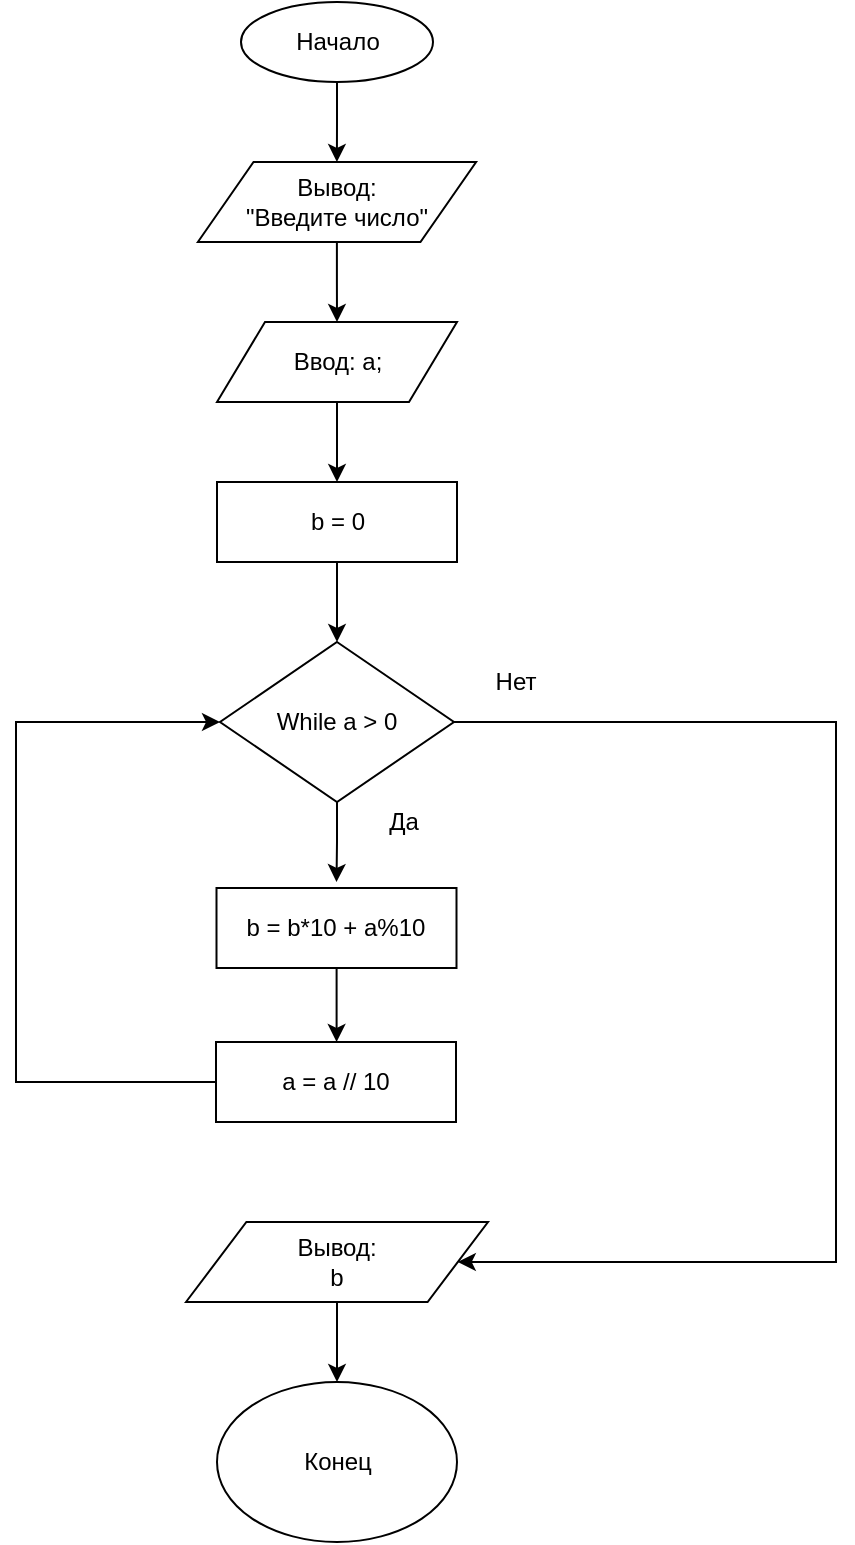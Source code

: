 <mxfile version="13.0.1" type="device"><diagram id="C5RBs43oDa-KdzZeNtuy" name="Page-1"><mxGraphModel dx="865" dy="416" grid="1" gridSize="10" guides="1" tooltips="1" connect="1" arrows="1" fold="1" page="1" pageScale="1" pageWidth="827" pageHeight="1169" math="0" shadow="0"><root><mxCell id="WIyWlLk6GJQsqaUBKTNV-0"/><mxCell id="WIyWlLk6GJQsqaUBKTNV-1" parent="WIyWlLk6GJQsqaUBKTNV-0"/><mxCell id="dPEVJsvfHIY1bp6v8tBf-12" style="edgeStyle=orthogonalEdgeStyle;rounded=0;orthogonalLoop=1;jettySize=auto;html=1;exitX=0.5;exitY=1;exitDx=0;exitDy=0;" edge="1" parent="WIyWlLk6GJQsqaUBKTNV-1" source="dPEVJsvfHIY1bp6v8tBf-0" target="dPEVJsvfHIY1bp6v8tBf-2"><mxGeometry relative="1" as="geometry"/></mxCell><mxCell id="dPEVJsvfHIY1bp6v8tBf-0" value="Начало" style="ellipse;whiteSpace=wrap;html=1;" vertex="1" parent="WIyWlLk6GJQsqaUBKTNV-1"><mxGeometry x="352.5" width="96" height="40" as="geometry"/></mxCell><mxCell id="dPEVJsvfHIY1bp6v8tBf-13" style="edgeStyle=orthogonalEdgeStyle;rounded=0;orthogonalLoop=1;jettySize=auto;html=1;entryX=0.5;entryY=0;entryDx=0;entryDy=0;" edge="1" parent="WIyWlLk6GJQsqaUBKTNV-1" source="dPEVJsvfHIY1bp6v8tBf-2" target="dPEVJsvfHIY1bp6v8tBf-3"><mxGeometry relative="1" as="geometry"/></mxCell><mxCell id="dPEVJsvfHIY1bp6v8tBf-2" value="Вывод:&lt;br&gt;&quot;Введите число&quot;" style="shape=parallelogram;perimeter=parallelogramPerimeter;whiteSpace=wrap;html=1;" vertex="1" parent="WIyWlLk6GJQsqaUBKTNV-1"><mxGeometry x="330.94" y="80" width="139.12" height="40" as="geometry"/></mxCell><mxCell id="dPEVJsvfHIY1bp6v8tBf-106" style="edgeStyle=orthogonalEdgeStyle;rounded=0;orthogonalLoop=1;jettySize=auto;html=1;entryX=0.5;entryY=0;entryDx=0;entryDy=0;" edge="1" parent="WIyWlLk6GJQsqaUBKTNV-1" source="dPEVJsvfHIY1bp6v8tBf-3" target="dPEVJsvfHIY1bp6v8tBf-104"><mxGeometry relative="1" as="geometry"><mxPoint x="401" y="240" as="targetPoint"/></mxGeometry></mxCell><mxCell id="dPEVJsvfHIY1bp6v8tBf-3" value="Ввод: a;&lt;br&gt;" style="shape=parallelogram;perimeter=parallelogramPerimeter;whiteSpace=wrap;html=1;" vertex="1" parent="WIyWlLk6GJQsqaUBKTNV-1"><mxGeometry x="340.5" y="160" width="120" height="40" as="geometry"/></mxCell><mxCell id="dPEVJsvfHIY1bp6v8tBf-117" style="edgeStyle=orthogonalEdgeStyle;rounded=0;orthogonalLoop=1;jettySize=auto;html=1;entryX=0.5;entryY=0;entryDx=0;entryDy=0;" edge="1" parent="WIyWlLk6GJQsqaUBKTNV-1" source="dPEVJsvfHIY1bp6v8tBf-6"><mxGeometry relative="1" as="geometry"><mxPoint x="400.25" y="440" as="targetPoint"/></mxGeometry></mxCell><mxCell id="dPEVJsvfHIY1bp6v8tBf-128" style="edgeStyle=orthogonalEdgeStyle;rounded=0;orthogonalLoop=1;jettySize=auto;html=1;entryX=1;entryY=0.5;entryDx=0;entryDy=0;" edge="1" parent="WIyWlLk6GJQsqaUBKTNV-1" source="dPEVJsvfHIY1bp6v8tBf-6" target="dPEVJsvfHIY1bp6v8tBf-126"><mxGeometry relative="1" as="geometry"><Array as="points"><mxPoint x="650" y="360"/><mxPoint x="650" y="630"/></Array></mxGeometry></mxCell><mxCell id="dPEVJsvfHIY1bp6v8tBf-6" value="While a &amp;gt; 0" style="rhombus;whiteSpace=wrap;html=1;" vertex="1" parent="WIyWlLk6GJQsqaUBKTNV-1"><mxGeometry x="342" y="320" width="117" height="80" as="geometry"/></mxCell><mxCell id="dPEVJsvfHIY1bp6v8tBf-57" value="Конец" style="ellipse;whiteSpace=wrap;html=1;" vertex="1" parent="WIyWlLk6GJQsqaUBKTNV-1"><mxGeometry x="340.5" y="690" width="120" height="80" as="geometry"/></mxCell><mxCell id="dPEVJsvfHIY1bp6v8tBf-79" value="Нет" style="text;html=1;strokeColor=none;fillColor=none;align=center;verticalAlign=middle;whiteSpace=wrap;rounded=0;" vertex="1" parent="WIyWlLk6GJQsqaUBKTNV-1"><mxGeometry x="470.06" y="330" width="40" height="20" as="geometry"/></mxCell><mxCell id="dPEVJsvfHIY1bp6v8tBf-108" style="edgeStyle=orthogonalEdgeStyle;rounded=0;orthogonalLoop=1;jettySize=auto;html=1;exitX=0.5;exitY=1;exitDx=0;exitDy=0;entryX=0.5;entryY=0;entryDx=0;entryDy=0;" edge="1" parent="WIyWlLk6GJQsqaUBKTNV-1" source="dPEVJsvfHIY1bp6v8tBf-104" target="dPEVJsvfHIY1bp6v8tBf-6"><mxGeometry relative="1" as="geometry"><mxPoint x="399" y="320" as="targetPoint"/></mxGeometry></mxCell><mxCell id="dPEVJsvfHIY1bp6v8tBf-104" value="&lt;span&gt;b = 0&lt;/span&gt;" style="rounded=0;whiteSpace=wrap;html=1;" vertex="1" parent="WIyWlLk6GJQsqaUBKTNV-1"><mxGeometry x="340.5" y="240" width="120" height="40" as="geometry"/></mxCell><mxCell id="dPEVJsvfHIY1bp6v8tBf-135" style="edgeStyle=orthogonalEdgeStyle;rounded=0;orthogonalLoop=1;jettySize=auto;html=1;entryX=0;entryY=0.5;entryDx=0;entryDy=0;" edge="1" parent="WIyWlLk6GJQsqaUBKTNV-1" source="dPEVJsvfHIY1bp6v8tBf-113" target="dPEVJsvfHIY1bp6v8tBf-6"><mxGeometry relative="1" as="geometry"><Array as="points"><mxPoint x="240" y="540"/><mxPoint x="240" y="360"/></Array></mxGeometry></mxCell><mxCell id="dPEVJsvfHIY1bp6v8tBf-113" value="a = a // 10" style="rounded=0;whiteSpace=wrap;html=1;" vertex="1" parent="WIyWlLk6GJQsqaUBKTNV-1"><mxGeometry x="340" y="520" width="120" height="40" as="geometry"/></mxCell><mxCell id="dPEVJsvfHIY1bp6v8tBf-129" style="edgeStyle=orthogonalEdgeStyle;rounded=0;orthogonalLoop=1;jettySize=auto;html=1;entryX=0.5;entryY=0;entryDx=0;entryDy=0;" edge="1" parent="WIyWlLk6GJQsqaUBKTNV-1" source="dPEVJsvfHIY1bp6v8tBf-126" target="dPEVJsvfHIY1bp6v8tBf-57"><mxGeometry relative="1" as="geometry"/></mxCell><mxCell id="dPEVJsvfHIY1bp6v8tBf-126" value="Вывод:&lt;br&gt;b" style="shape=parallelogram;perimeter=parallelogramPerimeter;whiteSpace=wrap;html=1;" vertex="1" parent="WIyWlLk6GJQsqaUBKTNV-1"><mxGeometry x="325" y="610" width="151" height="40" as="geometry"/></mxCell><mxCell id="dPEVJsvfHIY1bp6v8tBf-134" style="edgeStyle=orthogonalEdgeStyle;rounded=0;orthogonalLoop=1;jettySize=auto;html=1;" edge="1" parent="WIyWlLk6GJQsqaUBKTNV-1" source="dPEVJsvfHIY1bp6v8tBf-131"><mxGeometry relative="1" as="geometry"><mxPoint x="400" y="520" as="targetPoint"/><Array as="points"><mxPoint x="400" y="520"/><mxPoint x="400" y="520"/></Array></mxGeometry></mxCell><mxCell id="dPEVJsvfHIY1bp6v8tBf-131" value="b = b*10 + a%10" style="rounded=0;whiteSpace=wrap;html=1;" vertex="1" parent="WIyWlLk6GJQsqaUBKTNV-1"><mxGeometry x="340.25" y="443" width="120" height="40" as="geometry"/></mxCell><mxCell id="dPEVJsvfHIY1bp6v8tBf-136" value="Да" style="text;html=1;strokeColor=none;fillColor=none;align=center;verticalAlign=middle;whiteSpace=wrap;rounded=0;" vertex="1" parent="WIyWlLk6GJQsqaUBKTNV-1"><mxGeometry x="414" y="400" width="40" height="20" as="geometry"/></mxCell></root></mxGraphModel></diagram></mxfile>